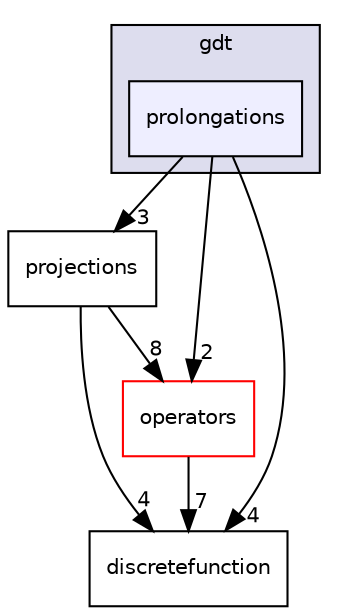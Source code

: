 digraph "prolongations" {
  compound=true
  node [ fontsize="10", fontname="Helvetica"];
  edge [ labelfontsize="10", labelfontname="Helvetica"];
  subgraph clusterdir_34906b46abd2322068aa0195bd244708 {
    graph [ bgcolor="#ddddee", pencolor="black", label="gdt" fontname="Helvetica", fontsize="10", URL="dir_34906b46abd2322068aa0195bd244708.html"]
  dir_c88e3ed311af0f375f576c52f205fc08 [shape=box, label="prolongations", style="filled", fillcolor="#eeeeff", pencolor="black", URL="dir_c88e3ed311af0f375f576c52f205fc08.html"];
  }
  dir_422e9240d05ce838e6f6483d1fde367d [shape=box label="projections" URL="dir_422e9240d05ce838e6f6483d1fde367d.html"];
  dir_e555b9af892587a8ff0beb600029e8f8 [shape=box label="discretefunction" URL="dir_e555b9af892587a8ff0beb600029e8f8.html"];
  dir_8eae17099f455a1cfbd2c25e13098b8a [shape=box label="operators" fillcolor="white" style="filled" color="red" URL="dir_8eae17099f455a1cfbd2c25e13098b8a.html"];
  dir_422e9240d05ce838e6f6483d1fde367d->dir_e555b9af892587a8ff0beb600029e8f8 [headlabel="4", labeldistance=1.5 headhref="dir_000030_000021.html"];
  dir_422e9240d05ce838e6f6483d1fde367d->dir_8eae17099f455a1cfbd2c25e13098b8a [headlabel="8", labeldistance=1.5 headhref="dir_000030_000014.html"];
  dir_c88e3ed311af0f375f576c52f205fc08->dir_422e9240d05ce838e6f6483d1fde367d [headlabel="3", labeldistance=1.5 headhref="dir_000037_000030.html"];
  dir_c88e3ed311af0f375f576c52f205fc08->dir_e555b9af892587a8ff0beb600029e8f8 [headlabel="4", labeldistance=1.5 headhref="dir_000037_000021.html"];
  dir_c88e3ed311af0f375f576c52f205fc08->dir_8eae17099f455a1cfbd2c25e13098b8a [headlabel="2", labeldistance=1.5 headhref="dir_000037_000014.html"];
  dir_8eae17099f455a1cfbd2c25e13098b8a->dir_e555b9af892587a8ff0beb600029e8f8 [headlabel="7", labeldistance=1.5 headhref="dir_000014_000021.html"];
}
